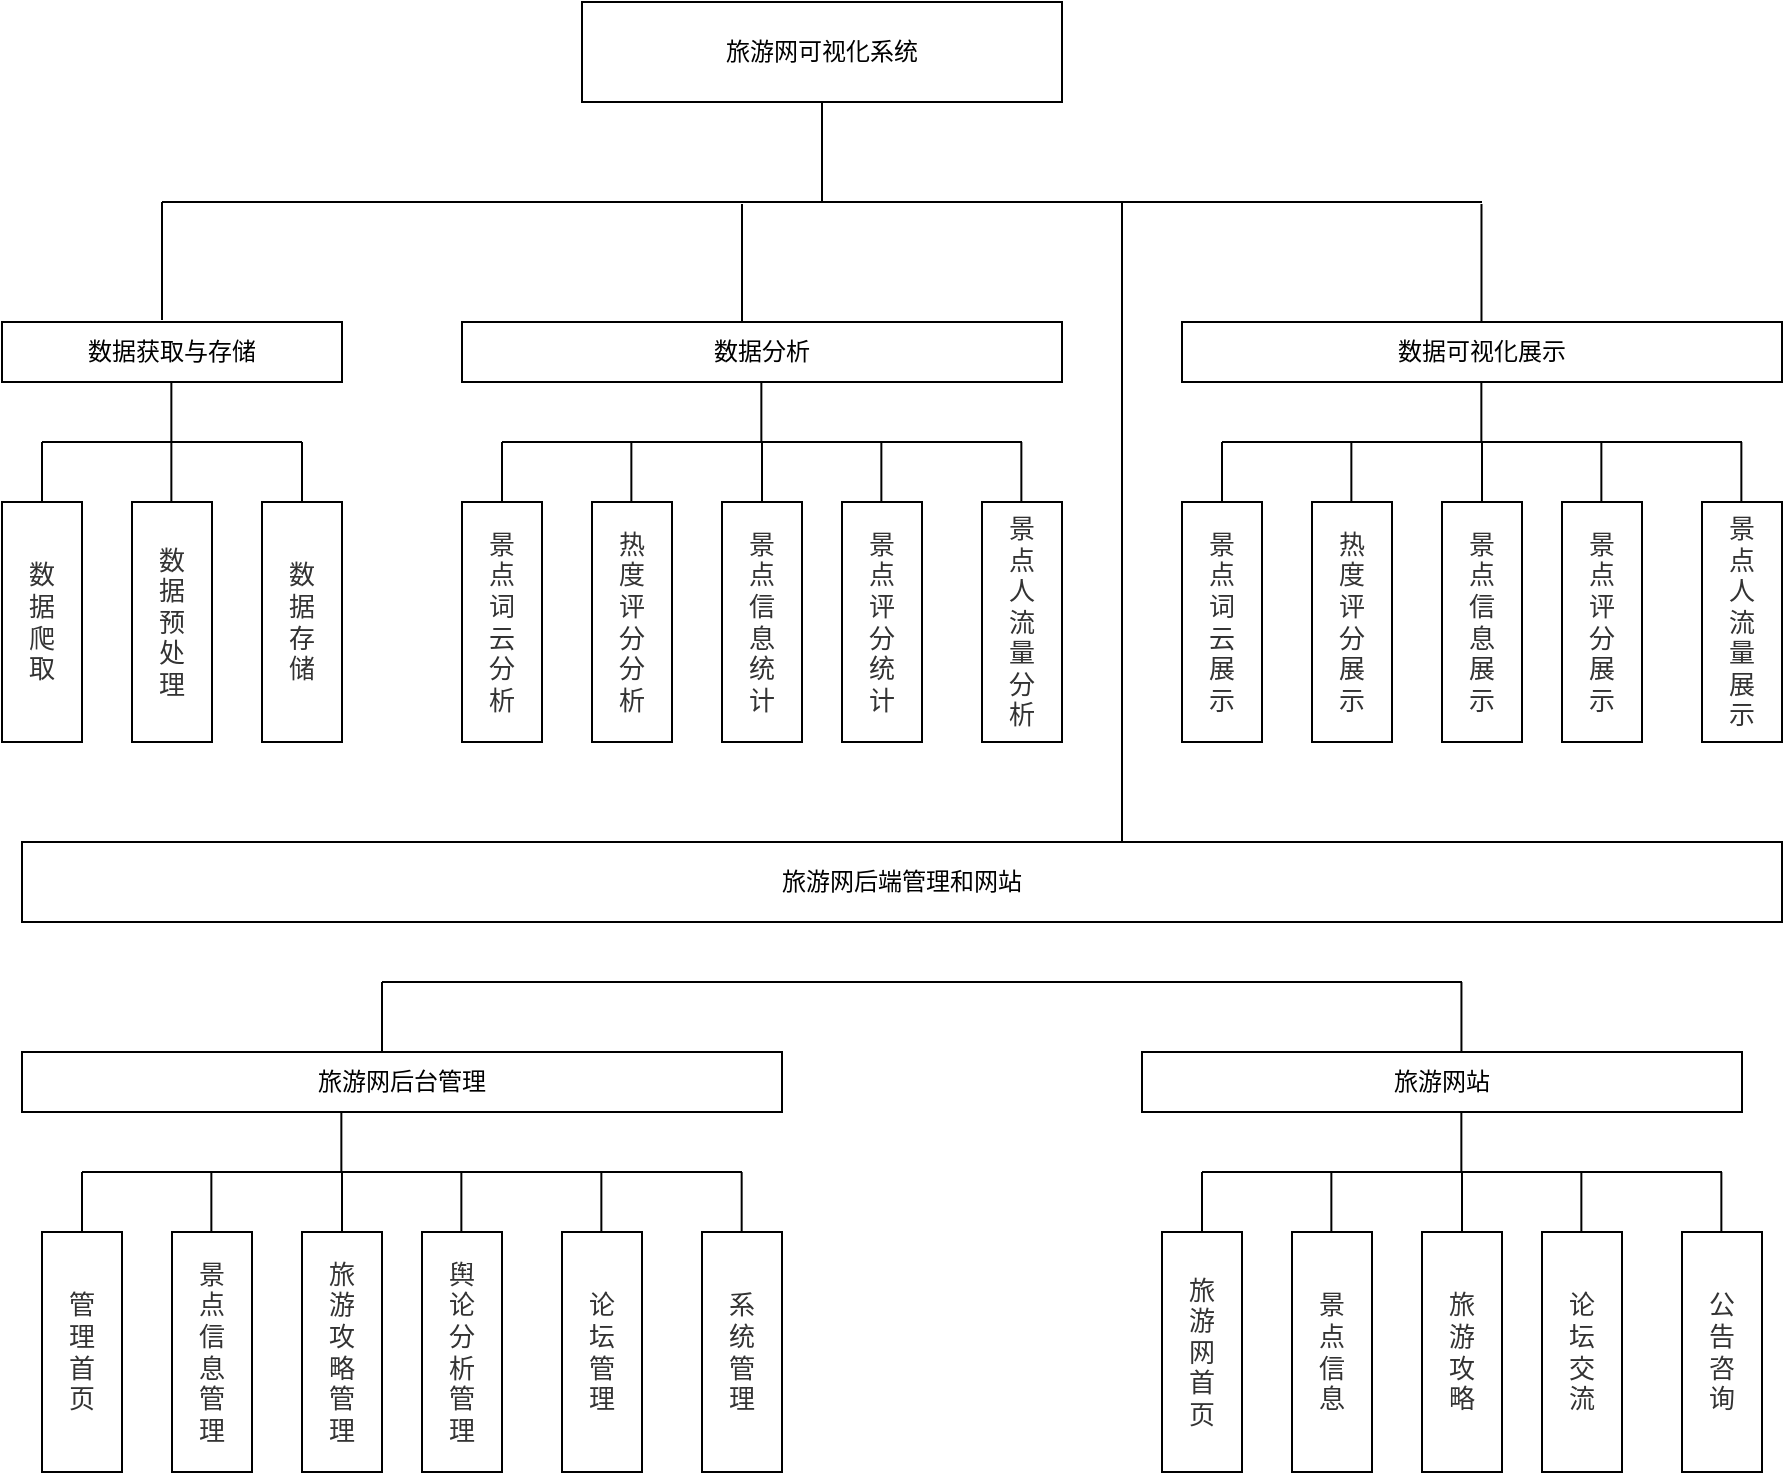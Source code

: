 <mxfile version="24.8.8">
  <diagram name="第 1 页" id="kGdFoOqjAgr1KZH3qnpg">
    <mxGraphModel dx="1383" dy="911" grid="1" gridSize="10" guides="1" tooltips="1" connect="1" arrows="1" fold="1" page="1" pageScale="1" pageWidth="827" pageHeight="1169" math="0" shadow="0">
      <root>
        <mxCell id="0" />
        <mxCell id="1" parent="0" />
        <mxCell id="sTMlbBnESELgm27xDzZq-1" value="旅游网可视化系统" style="rounded=0;whiteSpace=wrap;html=1;" vertex="1" parent="1">
          <mxGeometry x="440" y="60" width="240" height="50" as="geometry" />
        </mxCell>
        <mxCell id="sTMlbBnESELgm27xDzZq-2" value="数据获取与存储" style="rounded=0;whiteSpace=wrap;html=1;" vertex="1" parent="1">
          <mxGeometry x="150" y="220" width="170" height="30" as="geometry" />
        </mxCell>
        <mxCell id="sTMlbBnESELgm27xDzZq-3" value="&lt;div&gt;&lt;span style=&quot;color: rgb(51, 51, 51); font-family: Arial, sans-serif; font-size: 13px; text-align: start; background-color: rgb(255, 255, 255);&quot;&gt;数&lt;/span&gt;&lt;/div&gt;&lt;div&gt;&lt;span style=&quot;color: rgb(51, 51, 51); font-family: Arial, sans-serif; font-size: 13px; text-align: start; background-color: rgb(255, 255, 255);&quot;&gt;据&lt;/span&gt;&lt;/div&gt;&lt;div&gt;&lt;span style=&quot;color: rgb(51, 51, 51); font-family: Arial, sans-serif; font-size: 13px; text-align: start; background-color: rgb(255, 255, 255);&quot;&gt;爬&lt;/span&gt;&lt;/div&gt;&lt;div&gt;&lt;span style=&quot;color: rgb(51, 51, 51); font-family: Arial, sans-serif; font-size: 13px; text-align: start; background-color: rgb(255, 255, 255);&quot;&gt;取&lt;/span&gt;&lt;/div&gt;" style="rounded=0;whiteSpace=wrap;html=1;" vertex="1" parent="1">
          <mxGeometry x="150" y="310" width="40" height="120" as="geometry" />
        </mxCell>
        <mxCell id="sTMlbBnESELgm27xDzZq-4" value="&lt;div&gt;&lt;span style=&quot;color: rgb(51, 51, 51); font-family: Arial, sans-serif; font-size: 13px; text-align: start; background-color: rgb(255, 255, 255);&quot;&gt;数&lt;/span&gt;&lt;/div&gt;&lt;div&gt;&lt;span style=&quot;color: rgb(51, 51, 51); font-family: Arial, sans-serif; font-size: 13px; text-align: start; background-color: rgb(255, 255, 255);&quot;&gt;据&lt;/span&gt;&lt;/div&gt;&lt;div style=&quot;text-align: start;&quot;&gt;&lt;font face=&quot;Arial, sans-serif&quot; color=&quot;#333333&quot;&gt;&lt;span style=&quot;font-size: 13px; background-color: rgb(255, 255, 255);&quot;&gt;预&lt;/span&gt;&lt;/font&gt;&lt;/div&gt;&lt;div style=&quot;text-align: start;&quot;&gt;&lt;font face=&quot;Arial, sans-serif&quot; color=&quot;#333333&quot;&gt;&lt;span style=&quot;font-size: 13px; background-color: rgb(255, 255, 255);&quot;&gt;处&lt;/span&gt;&lt;/font&gt;&lt;/div&gt;&lt;div style=&quot;text-align: start;&quot;&gt;&lt;font face=&quot;Arial, sans-serif&quot; color=&quot;#333333&quot;&gt;&lt;span style=&quot;font-size: 13px; background-color: rgb(255, 255, 255);&quot;&gt;理&lt;/span&gt;&lt;/font&gt;&lt;/div&gt;" style="rounded=0;whiteSpace=wrap;html=1;" vertex="1" parent="1">
          <mxGeometry x="215" y="310" width="40" height="120" as="geometry" />
        </mxCell>
        <mxCell id="sTMlbBnESELgm27xDzZq-5" value="&lt;div&gt;&lt;span style=&quot;color: rgb(51, 51, 51); font-family: Arial, sans-serif; font-size: 13px; text-align: start; background-color: rgb(255, 255, 255);&quot;&gt;数&lt;/span&gt;&lt;/div&gt;&lt;div&gt;&lt;span style=&quot;color: rgb(51, 51, 51); font-family: Arial, sans-serif; font-size: 13px; text-align: start; background-color: rgb(255, 255, 255);&quot;&gt;据&lt;/span&gt;&lt;/div&gt;&lt;div style=&quot;text-align: start;&quot;&gt;&lt;font face=&quot;Arial, sans-serif&quot; color=&quot;#333333&quot;&gt;&lt;span style=&quot;font-size: 13px; background-color: rgb(255, 255, 255);&quot;&gt;存&lt;/span&gt;&lt;/font&gt;&lt;/div&gt;&lt;div style=&quot;text-align: start;&quot;&gt;&lt;font face=&quot;Arial, sans-serif&quot; color=&quot;#333333&quot;&gt;&lt;span style=&quot;font-size: 13px; background-color: rgb(255, 255, 255);&quot;&gt;储&lt;/span&gt;&lt;/font&gt;&lt;/div&gt;" style="rounded=0;whiteSpace=wrap;html=1;" vertex="1" parent="1">
          <mxGeometry x="280" y="310" width="40" height="120" as="geometry" />
        </mxCell>
        <mxCell id="sTMlbBnESELgm27xDzZq-6" value="" style="endArrow=none;html=1;rounded=0;" edge="1" parent="1">
          <mxGeometry width="50" height="50" relative="1" as="geometry">
            <mxPoint x="170" y="280" as="sourcePoint" />
            <mxPoint x="300" y="280" as="targetPoint" />
          </mxGeometry>
        </mxCell>
        <mxCell id="sTMlbBnESELgm27xDzZq-8" value="" style="endArrow=none;html=1;rounded=0;" edge="1" parent="1">
          <mxGeometry width="50" height="50" relative="1" as="geometry">
            <mxPoint x="234.68" y="280" as="sourcePoint" />
            <mxPoint x="234.68" y="250" as="targetPoint" />
          </mxGeometry>
        </mxCell>
        <mxCell id="sTMlbBnESELgm27xDzZq-9" value="" style="endArrow=none;html=1;rounded=0;exitX=0.5;exitY=0;exitDx=0;exitDy=0;" edge="1" parent="1" source="sTMlbBnESELgm27xDzZq-3">
          <mxGeometry width="50" height="50" relative="1" as="geometry">
            <mxPoint x="120" y="330" as="sourcePoint" />
            <mxPoint x="170" y="280" as="targetPoint" />
          </mxGeometry>
        </mxCell>
        <mxCell id="sTMlbBnESELgm27xDzZq-10" value="" style="endArrow=none;html=1;rounded=0;" edge="1" parent="1" source="sTMlbBnESELgm27xDzZq-5">
          <mxGeometry width="50" height="50" relative="1" as="geometry">
            <mxPoint x="250" y="330" as="sourcePoint" />
            <mxPoint x="300" y="280" as="targetPoint" />
          </mxGeometry>
        </mxCell>
        <mxCell id="sTMlbBnESELgm27xDzZq-11" value="" style="endArrow=none;html=1;rounded=0;" edge="1" parent="1">
          <mxGeometry width="50" height="50" relative="1" as="geometry">
            <mxPoint x="234.68" y="310" as="sourcePoint" />
            <mxPoint x="234.68" y="280" as="targetPoint" />
          </mxGeometry>
        </mxCell>
        <mxCell id="sTMlbBnESELgm27xDzZq-12" value="数据分析" style="rounded=0;whiteSpace=wrap;html=1;" vertex="1" parent="1">
          <mxGeometry x="380" y="220" width="300" height="30" as="geometry" />
        </mxCell>
        <mxCell id="sTMlbBnESELgm27xDzZq-13" value="&lt;div style=&quot;text-align: start;&quot;&gt;&lt;font face=&quot;Arial, sans-serif&quot; color=&quot;#333333&quot;&gt;&lt;span style=&quot;font-size: 13px; background-color: rgb(255, 255, 255);&quot;&gt;景&lt;/span&gt;&lt;/font&gt;&lt;/div&gt;&lt;div style=&quot;text-align: start;&quot;&gt;&lt;font face=&quot;Arial, sans-serif&quot; color=&quot;#333333&quot;&gt;&lt;span style=&quot;font-size: 13px; background-color: rgb(255, 255, 255);&quot;&gt;点&lt;/span&gt;&lt;/font&gt;&lt;/div&gt;&lt;div style=&quot;text-align: start;&quot;&gt;&lt;font face=&quot;Arial, sans-serif&quot; color=&quot;#333333&quot;&gt;&lt;span style=&quot;font-size: 13px; background-color: rgb(255, 255, 255);&quot;&gt;词&lt;/span&gt;&lt;/font&gt;&lt;/div&gt;&lt;div style=&quot;text-align: start;&quot;&gt;&lt;font face=&quot;Arial, sans-serif&quot; color=&quot;#333333&quot;&gt;&lt;span style=&quot;font-size: 13px; background-color: rgb(255, 255, 255);&quot;&gt;云&lt;/span&gt;&lt;/font&gt;&lt;/div&gt;&lt;div style=&quot;text-align: start;&quot;&gt;&lt;font face=&quot;Arial, sans-serif&quot; color=&quot;#333333&quot;&gt;&lt;span style=&quot;font-size: 13px; background-color: rgb(255, 255, 255);&quot;&gt;分&lt;/span&gt;&lt;/font&gt;&lt;/div&gt;&lt;div style=&quot;text-align: start;&quot;&gt;&lt;font face=&quot;Arial, sans-serif&quot; color=&quot;#333333&quot;&gt;&lt;span style=&quot;font-size: 13px; background-color: rgb(255, 255, 255);&quot;&gt;析&lt;/span&gt;&lt;/font&gt;&lt;/div&gt;" style="rounded=0;whiteSpace=wrap;html=1;" vertex="1" parent="1">
          <mxGeometry x="380" y="310" width="40" height="120" as="geometry" />
        </mxCell>
        <mxCell id="sTMlbBnESELgm27xDzZq-14" value="&lt;div style=&quot;text-align: start;&quot;&gt;&lt;font face=&quot;Arial, sans-serif&quot; color=&quot;#333333&quot;&gt;&lt;span style=&quot;font-size: 13px; background-color: rgb(255, 255, 255);&quot;&gt;热&lt;/span&gt;&lt;/font&gt;&lt;/div&gt;&lt;div style=&quot;text-align: start;&quot;&gt;&lt;font face=&quot;Arial, sans-serif&quot; color=&quot;#333333&quot;&gt;&lt;span style=&quot;font-size: 13px; background-color: rgb(255, 255, 255);&quot;&gt;度&lt;/span&gt;&lt;/font&gt;&lt;/div&gt;&lt;div style=&quot;text-align: start;&quot;&gt;&lt;font face=&quot;Arial, sans-serif&quot; color=&quot;#333333&quot;&gt;&lt;span style=&quot;font-size: 13px; background-color: rgb(255, 255, 255);&quot;&gt;评&lt;/span&gt;&lt;/font&gt;&lt;/div&gt;&lt;div style=&quot;text-align: start;&quot;&gt;&lt;font face=&quot;Arial, sans-serif&quot; color=&quot;#333333&quot;&gt;&lt;span style=&quot;font-size: 13px; background-color: rgb(255, 255, 255);&quot;&gt;分&lt;/span&gt;&lt;/font&gt;&lt;/div&gt;&lt;div style=&quot;text-align: start;&quot;&gt;&lt;font face=&quot;Arial, sans-serif&quot; color=&quot;#333333&quot;&gt;&lt;span style=&quot;font-size: 13px; background-color: rgb(255, 255, 255);&quot;&gt;分&lt;/span&gt;&lt;/font&gt;&lt;/div&gt;&lt;div style=&quot;text-align: start;&quot;&gt;&lt;font face=&quot;Arial, sans-serif&quot; color=&quot;#333333&quot;&gt;&lt;span style=&quot;font-size: 13px; background-color: rgb(255, 255, 255);&quot;&gt;析&lt;/span&gt;&lt;/font&gt;&lt;/div&gt;" style="rounded=0;whiteSpace=wrap;html=1;" vertex="1" parent="1">
          <mxGeometry x="445" y="310" width="40" height="120" as="geometry" />
        </mxCell>
        <mxCell id="sTMlbBnESELgm27xDzZq-15" value="&lt;div style=&quot;text-align: start;&quot;&gt;&lt;font face=&quot;Arial, sans-serif&quot; color=&quot;#333333&quot;&gt;&lt;span style=&quot;font-size: 13px; background-color: rgb(255, 255, 255);&quot;&gt;景&lt;/span&gt;&lt;/font&gt;&lt;/div&gt;&lt;div style=&quot;text-align: start;&quot;&gt;&lt;font face=&quot;Arial, sans-serif&quot; color=&quot;#333333&quot;&gt;&lt;span style=&quot;font-size: 13px; background-color: rgb(255, 255, 255);&quot;&gt;点&lt;/span&gt;&lt;/font&gt;&lt;/div&gt;&lt;div style=&quot;text-align: start;&quot;&gt;&lt;font face=&quot;Arial, sans-serif&quot; color=&quot;#333333&quot;&gt;&lt;span style=&quot;font-size: 13px; background-color: rgb(255, 255, 255);&quot;&gt;信&lt;/span&gt;&lt;/font&gt;&lt;/div&gt;&lt;div style=&quot;text-align: start;&quot;&gt;&lt;font face=&quot;Arial, sans-serif&quot; color=&quot;#333333&quot;&gt;&lt;span style=&quot;font-size: 13px; background-color: rgb(255, 255, 255);&quot;&gt;息&lt;/span&gt;&lt;/font&gt;&lt;/div&gt;&lt;div style=&quot;text-align: start;&quot;&gt;&lt;font face=&quot;Arial, sans-serif&quot; color=&quot;#333333&quot;&gt;&lt;span style=&quot;font-size: 13px; background-color: rgb(255, 255, 255);&quot;&gt;统&lt;/span&gt;&lt;/font&gt;&lt;/div&gt;&lt;div style=&quot;text-align: start;&quot;&gt;&lt;font face=&quot;Arial, sans-serif&quot; color=&quot;#333333&quot;&gt;&lt;span style=&quot;font-size: 13px; background-color: rgb(255, 255, 255);&quot;&gt;计&lt;/span&gt;&lt;/font&gt;&lt;/div&gt;" style="rounded=0;whiteSpace=wrap;html=1;" vertex="1" parent="1">
          <mxGeometry x="510" y="310" width="40" height="120" as="geometry" />
        </mxCell>
        <mxCell id="sTMlbBnESELgm27xDzZq-16" value="" style="endArrow=none;html=1;rounded=0;" edge="1" parent="1">
          <mxGeometry width="50" height="50" relative="1" as="geometry">
            <mxPoint x="400" y="280" as="sourcePoint" />
            <mxPoint x="660" y="280" as="targetPoint" />
          </mxGeometry>
        </mxCell>
        <mxCell id="sTMlbBnESELgm27xDzZq-17" value="" style="endArrow=none;html=1;rounded=0;" edge="1" parent="1">
          <mxGeometry width="50" height="50" relative="1" as="geometry">
            <mxPoint x="529.68" y="280" as="sourcePoint" />
            <mxPoint x="529.68" y="250" as="targetPoint" />
          </mxGeometry>
        </mxCell>
        <mxCell id="sTMlbBnESELgm27xDzZq-18" value="" style="endArrow=none;html=1;rounded=0;exitX=0.5;exitY=0;exitDx=0;exitDy=0;" edge="1" parent="1" source="sTMlbBnESELgm27xDzZq-13">
          <mxGeometry width="50" height="50" relative="1" as="geometry">
            <mxPoint x="350" y="330" as="sourcePoint" />
            <mxPoint x="400" y="280" as="targetPoint" />
          </mxGeometry>
        </mxCell>
        <mxCell id="sTMlbBnESELgm27xDzZq-19" value="" style="endArrow=none;html=1;rounded=0;" edge="1" parent="1" source="sTMlbBnESELgm27xDzZq-15">
          <mxGeometry width="50" height="50" relative="1" as="geometry">
            <mxPoint x="480" y="330" as="sourcePoint" />
            <mxPoint x="530" y="280" as="targetPoint" />
          </mxGeometry>
        </mxCell>
        <mxCell id="sTMlbBnESELgm27xDzZq-20" value="" style="endArrow=none;html=1;rounded=0;" edge="1" parent="1">
          <mxGeometry width="50" height="50" relative="1" as="geometry">
            <mxPoint x="464.68" y="310" as="sourcePoint" />
            <mxPoint x="464.68" y="280" as="targetPoint" />
          </mxGeometry>
        </mxCell>
        <mxCell id="sTMlbBnESELgm27xDzZq-21" value="&lt;div style=&quot;text-align: start;&quot;&gt;&lt;font face=&quot;Arial, sans-serif&quot; color=&quot;#333333&quot;&gt;&lt;span style=&quot;font-size: 13px; background-color: rgb(255, 255, 255);&quot;&gt;景&lt;/span&gt;&lt;/font&gt;&lt;/div&gt;&lt;div style=&quot;text-align: start;&quot;&gt;&lt;font face=&quot;Arial, sans-serif&quot; color=&quot;#333333&quot;&gt;&lt;span style=&quot;font-size: 13px; background-color: rgb(255, 255, 255);&quot;&gt;点&lt;/span&gt;&lt;/font&gt;&lt;/div&gt;&lt;div style=&quot;text-align: start;&quot;&gt;&lt;font face=&quot;Arial, sans-serif&quot; color=&quot;#333333&quot;&gt;&lt;span style=&quot;font-size: 13px; background-color: rgb(255, 255, 255);&quot;&gt;评&lt;/span&gt;&lt;/font&gt;&lt;/div&gt;&lt;div style=&quot;text-align: start;&quot;&gt;&lt;font face=&quot;Arial, sans-serif&quot; color=&quot;#333333&quot;&gt;&lt;span style=&quot;font-size: 13px; background-color: rgb(255, 255, 255);&quot;&gt;分&lt;/span&gt;&lt;/font&gt;&lt;/div&gt;&lt;div style=&quot;text-align: start;&quot;&gt;&lt;font face=&quot;Arial, sans-serif&quot; color=&quot;#333333&quot;&gt;&lt;span style=&quot;font-size: 13px; background-color: rgb(255, 255, 255);&quot;&gt;统&lt;/span&gt;&lt;/font&gt;&lt;/div&gt;&lt;div style=&quot;text-align: start;&quot;&gt;&lt;font face=&quot;Arial, sans-serif&quot; color=&quot;#333333&quot;&gt;&lt;span style=&quot;font-size: 13px; background-color: rgb(255, 255, 255);&quot;&gt;计&lt;/span&gt;&lt;/font&gt;&lt;/div&gt;" style="rounded=0;whiteSpace=wrap;html=1;" vertex="1" parent="1">
          <mxGeometry x="570" y="310" width="40" height="120" as="geometry" />
        </mxCell>
        <mxCell id="sTMlbBnESELgm27xDzZq-22" value="&lt;div style=&quot;text-align: start;&quot;&gt;&lt;font face=&quot;Arial, sans-serif&quot; color=&quot;#333333&quot;&gt;&lt;span style=&quot;font-size: 13px; background-color: rgb(255, 255, 255);&quot;&gt;景&lt;/span&gt;&lt;/font&gt;&lt;/div&gt;&lt;div style=&quot;text-align: start;&quot;&gt;&lt;font face=&quot;Arial, sans-serif&quot; color=&quot;#333333&quot;&gt;&lt;span style=&quot;font-size: 13px; background-color: rgb(255, 255, 255);&quot;&gt;点&lt;/span&gt;&lt;/font&gt;&lt;/div&gt;&lt;div style=&quot;text-align: start;&quot;&gt;&lt;font face=&quot;Arial, sans-serif&quot; color=&quot;#333333&quot;&gt;&lt;span style=&quot;font-size: 13px; background-color: rgb(255, 255, 255);&quot;&gt;人&lt;/span&gt;&lt;/font&gt;&lt;/div&gt;&lt;div style=&quot;text-align: start;&quot;&gt;&lt;font face=&quot;Arial, sans-serif&quot; color=&quot;#333333&quot;&gt;&lt;span style=&quot;font-size: 13px; background-color: rgb(255, 255, 255);&quot;&gt;流&lt;/span&gt;&lt;/font&gt;&lt;/div&gt;&lt;div style=&quot;text-align: start;&quot;&gt;&lt;font face=&quot;Arial, sans-serif&quot; color=&quot;#333333&quot;&gt;&lt;span style=&quot;font-size: 13px; background-color: rgb(255, 255, 255);&quot;&gt;量&lt;/span&gt;&lt;/font&gt;&lt;/div&gt;&lt;div style=&quot;text-align: start;&quot;&gt;&lt;font face=&quot;Arial, sans-serif&quot; color=&quot;#333333&quot;&gt;&lt;span style=&quot;font-size: 13px; background-color: rgb(255, 255, 255);&quot;&gt;分&lt;/span&gt;&lt;/font&gt;&lt;/div&gt;&lt;div style=&quot;text-align: start;&quot;&gt;&lt;font face=&quot;Arial, sans-serif&quot; color=&quot;#333333&quot;&gt;&lt;span style=&quot;font-size: 13px; background-color: rgb(255, 255, 255);&quot;&gt;析&lt;/span&gt;&lt;/font&gt;&lt;/div&gt;" style="rounded=0;whiteSpace=wrap;html=1;" vertex="1" parent="1">
          <mxGeometry x="640" y="310" width="40" height="120" as="geometry" />
        </mxCell>
        <mxCell id="sTMlbBnESELgm27xDzZq-24" value="" style="endArrow=none;html=1;rounded=0;" edge="1" parent="1">
          <mxGeometry width="50" height="50" relative="1" as="geometry">
            <mxPoint x="589.68" y="310" as="sourcePoint" />
            <mxPoint x="589.68" y="280" as="targetPoint" />
          </mxGeometry>
        </mxCell>
        <mxCell id="sTMlbBnESELgm27xDzZq-25" value="" style="endArrow=none;html=1;rounded=0;" edge="1" parent="1">
          <mxGeometry width="50" height="50" relative="1" as="geometry">
            <mxPoint x="659.68" y="310" as="sourcePoint" />
            <mxPoint x="659.68" y="280" as="targetPoint" />
          </mxGeometry>
        </mxCell>
        <mxCell id="sTMlbBnESELgm27xDzZq-26" value="数据可视化展示" style="rounded=0;whiteSpace=wrap;html=1;" vertex="1" parent="1">
          <mxGeometry x="740" y="220" width="300" height="30" as="geometry" />
        </mxCell>
        <mxCell id="sTMlbBnESELgm27xDzZq-27" value="&lt;div style=&quot;text-align: start;&quot;&gt;&lt;font face=&quot;Arial, sans-serif&quot; color=&quot;#333333&quot;&gt;&lt;span style=&quot;font-size: 13px; background-color: rgb(255, 255, 255);&quot;&gt;景&lt;/span&gt;&lt;/font&gt;&lt;/div&gt;&lt;div style=&quot;text-align: start;&quot;&gt;&lt;font face=&quot;Arial, sans-serif&quot; color=&quot;#333333&quot;&gt;&lt;span style=&quot;font-size: 13px; background-color: rgb(255, 255, 255);&quot;&gt;点&lt;/span&gt;&lt;/font&gt;&lt;/div&gt;&lt;div style=&quot;text-align: start;&quot;&gt;&lt;font face=&quot;Arial, sans-serif&quot; color=&quot;#333333&quot;&gt;&lt;span style=&quot;font-size: 13px; background-color: rgb(255, 255, 255);&quot;&gt;词&lt;/span&gt;&lt;/font&gt;&lt;/div&gt;&lt;div style=&quot;text-align: start;&quot;&gt;&lt;font face=&quot;Arial, sans-serif&quot; color=&quot;#333333&quot;&gt;&lt;span style=&quot;font-size: 13px; background-color: rgb(255, 255, 255);&quot;&gt;云&lt;/span&gt;&lt;/font&gt;&lt;/div&gt;&lt;div style=&quot;text-align: start;&quot;&gt;&lt;font face=&quot;Arial, sans-serif&quot; color=&quot;#333333&quot;&gt;&lt;span style=&quot;font-size: 13px; background-color: rgb(255, 255, 255);&quot;&gt;展&lt;/span&gt;&lt;/font&gt;&lt;/div&gt;&lt;div style=&quot;text-align: start;&quot;&gt;&lt;font face=&quot;Arial, sans-serif&quot; color=&quot;#333333&quot;&gt;&lt;span style=&quot;font-size: 13px; background-color: rgb(255, 255, 255);&quot;&gt;示&lt;/span&gt;&lt;/font&gt;&lt;/div&gt;" style="rounded=0;whiteSpace=wrap;html=1;" vertex="1" parent="1">
          <mxGeometry x="740" y="310" width="40" height="120" as="geometry" />
        </mxCell>
        <mxCell id="sTMlbBnESELgm27xDzZq-28" value="&lt;div style=&quot;text-align: start;&quot;&gt;&lt;font face=&quot;Arial, sans-serif&quot; color=&quot;#333333&quot;&gt;&lt;span style=&quot;font-size: 13px; background-color: rgb(255, 255, 255);&quot;&gt;热&lt;/span&gt;&lt;/font&gt;&lt;/div&gt;&lt;div style=&quot;text-align: start;&quot;&gt;&lt;font face=&quot;Arial, sans-serif&quot; color=&quot;#333333&quot;&gt;&lt;span style=&quot;font-size: 13px; background-color: rgb(255, 255, 255);&quot;&gt;度&lt;/span&gt;&lt;/font&gt;&lt;/div&gt;&lt;div style=&quot;text-align: start;&quot;&gt;&lt;font face=&quot;Arial, sans-serif&quot; color=&quot;#333333&quot;&gt;&lt;span style=&quot;font-size: 13px; background-color: rgb(255, 255, 255);&quot;&gt;评&lt;/span&gt;&lt;/font&gt;&lt;/div&gt;&lt;div style=&quot;text-align: start;&quot;&gt;&lt;font face=&quot;Arial, sans-serif&quot; color=&quot;#333333&quot;&gt;&lt;span style=&quot;font-size: 13px; background-color: rgb(255, 255, 255);&quot;&gt;分&lt;/span&gt;&lt;/font&gt;&lt;/div&gt;&lt;div style=&quot;text-align: start;&quot;&gt;&lt;font face=&quot;Arial, sans-serif&quot; color=&quot;#333333&quot;&gt;&lt;span style=&quot;font-size: 13px; background-color: rgb(255, 255, 255);&quot;&gt;展&lt;/span&gt;&lt;/font&gt;&lt;/div&gt;&lt;div style=&quot;text-align: start;&quot;&gt;&lt;font face=&quot;Arial, sans-serif&quot; color=&quot;#333333&quot;&gt;&lt;span style=&quot;font-size: 13px; background-color: rgb(255, 255, 255);&quot;&gt;示&lt;/span&gt;&lt;/font&gt;&lt;/div&gt;" style="rounded=0;whiteSpace=wrap;html=1;" vertex="1" parent="1">
          <mxGeometry x="805" y="310" width="40" height="120" as="geometry" />
        </mxCell>
        <mxCell id="sTMlbBnESELgm27xDzZq-29" value="&lt;div style=&quot;text-align: start;&quot;&gt;&lt;font face=&quot;Arial, sans-serif&quot; color=&quot;#333333&quot;&gt;&lt;span style=&quot;font-size: 13px; background-color: rgb(255, 255, 255);&quot;&gt;景&lt;/span&gt;&lt;/font&gt;&lt;/div&gt;&lt;div style=&quot;text-align: start;&quot;&gt;&lt;font face=&quot;Arial, sans-serif&quot; color=&quot;#333333&quot;&gt;&lt;span style=&quot;font-size: 13px; background-color: rgb(255, 255, 255);&quot;&gt;点&lt;/span&gt;&lt;/font&gt;&lt;/div&gt;&lt;div style=&quot;text-align: start;&quot;&gt;&lt;font face=&quot;Arial, sans-serif&quot; color=&quot;#333333&quot;&gt;&lt;span style=&quot;font-size: 13px; background-color: rgb(255, 255, 255);&quot;&gt;信&lt;/span&gt;&lt;/font&gt;&lt;/div&gt;&lt;div style=&quot;text-align: start;&quot;&gt;&lt;font face=&quot;Arial, sans-serif&quot; color=&quot;#333333&quot;&gt;&lt;span style=&quot;font-size: 13px; background-color: rgb(255, 255, 255);&quot;&gt;息&lt;/span&gt;&lt;/font&gt;&lt;/div&gt;&lt;div style=&quot;text-align: start;&quot;&gt;&lt;font face=&quot;Arial, sans-serif&quot; color=&quot;#333333&quot;&gt;&lt;span style=&quot;font-size: 13px; background-color: rgb(255, 255, 255);&quot;&gt;展&lt;/span&gt;&lt;/font&gt;&lt;/div&gt;&lt;div style=&quot;text-align: start;&quot;&gt;&lt;font face=&quot;Arial, sans-serif&quot; color=&quot;#333333&quot;&gt;&lt;span style=&quot;font-size: 13px; background-color: rgb(255, 255, 255);&quot;&gt;示&lt;/span&gt;&lt;/font&gt;&lt;/div&gt;" style="rounded=0;whiteSpace=wrap;html=1;" vertex="1" parent="1">
          <mxGeometry x="870" y="310" width="40" height="120" as="geometry" />
        </mxCell>
        <mxCell id="sTMlbBnESELgm27xDzZq-30" value="" style="endArrow=none;html=1;rounded=0;" edge="1" parent="1">
          <mxGeometry width="50" height="50" relative="1" as="geometry">
            <mxPoint x="760" y="280" as="sourcePoint" />
            <mxPoint x="1020" y="280" as="targetPoint" />
          </mxGeometry>
        </mxCell>
        <mxCell id="sTMlbBnESELgm27xDzZq-31" value="" style="endArrow=none;html=1;rounded=0;" edge="1" parent="1">
          <mxGeometry width="50" height="50" relative="1" as="geometry">
            <mxPoint x="889.68" y="280" as="sourcePoint" />
            <mxPoint x="889.68" y="250" as="targetPoint" />
          </mxGeometry>
        </mxCell>
        <mxCell id="sTMlbBnESELgm27xDzZq-32" value="" style="endArrow=none;html=1;rounded=0;exitX=0.5;exitY=0;exitDx=0;exitDy=0;" edge="1" parent="1" source="sTMlbBnESELgm27xDzZq-27">
          <mxGeometry width="50" height="50" relative="1" as="geometry">
            <mxPoint x="710" y="330" as="sourcePoint" />
            <mxPoint x="760" y="280" as="targetPoint" />
          </mxGeometry>
        </mxCell>
        <mxCell id="sTMlbBnESELgm27xDzZq-33" value="" style="endArrow=none;html=1;rounded=0;" edge="1" parent="1" source="sTMlbBnESELgm27xDzZq-29">
          <mxGeometry width="50" height="50" relative="1" as="geometry">
            <mxPoint x="840" y="330" as="sourcePoint" />
            <mxPoint x="890" y="280" as="targetPoint" />
          </mxGeometry>
        </mxCell>
        <mxCell id="sTMlbBnESELgm27xDzZq-34" value="" style="endArrow=none;html=1;rounded=0;" edge="1" parent="1">
          <mxGeometry width="50" height="50" relative="1" as="geometry">
            <mxPoint x="824.68" y="310" as="sourcePoint" />
            <mxPoint x="824.68" y="280" as="targetPoint" />
          </mxGeometry>
        </mxCell>
        <mxCell id="sTMlbBnESELgm27xDzZq-35" value="&lt;div style=&quot;text-align: start;&quot;&gt;&lt;font face=&quot;Arial, sans-serif&quot; color=&quot;#333333&quot;&gt;&lt;span style=&quot;font-size: 13px; background-color: rgb(255, 255, 255);&quot;&gt;景&lt;/span&gt;&lt;/font&gt;&lt;/div&gt;&lt;div style=&quot;text-align: start;&quot;&gt;&lt;font face=&quot;Arial, sans-serif&quot; color=&quot;#333333&quot;&gt;&lt;span style=&quot;font-size: 13px; background-color: rgb(255, 255, 255);&quot;&gt;点&lt;/span&gt;&lt;/font&gt;&lt;/div&gt;&lt;div style=&quot;text-align: start;&quot;&gt;&lt;font face=&quot;Arial, sans-serif&quot; color=&quot;#333333&quot;&gt;&lt;span style=&quot;font-size: 13px; background-color: rgb(255, 255, 255);&quot;&gt;评&lt;/span&gt;&lt;/font&gt;&lt;/div&gt;&lt;div style=&quot;text-align: start;&quot;&gt;&lt;font face=&quot;Arial, sans-serif&quot; color=&quot;#333333&quot;&gt;&lt;span style=&quot;font-size: 13px; background-color: rgb(255, 255, 255);&quot;&gt;分&lt;/span&gt;&lt;/font&gt;&lt;/div&gt;&lt;div style=&quot;text-align: start;&quot;&gt;&lt;font face=&quot;Arial, sans-serif&quot; color=&quot;#333333&quot;&gt;&lt;span style=&quot;font-size: 13px; background-color: rgb(255, 255, 255);&quot;&gt;展&lt;/span&gt;&lt;/font&gt;&lt;/div&gt;&lt;div style=&quot;text-align: start;&quot;&gt;&lt;font face=&quot;Arial, sans-serif&quot; color=&quot;#333333&quot;&gt;&lt;span style=&quot;font-size: 13px; background-color: rgb(255, 255, 255);&quot;&gt;示&lt;/span&gt;&lt;/font&gt;&lt;/div&gt;" style="rounded=0;whiteSpace=wrap;html=1;" vertex="1" parent="1">
          <mxGeometry x="930" y="310" width="40" height="120" as="geometry" />
        </mxCell>
        <mxCell id="sTMlbBnESELgm27xDzZq-36" value="&lt;div style=&quot;text-align: start;&quot;&gt;&lt;font face=&quot;Arial, sans-serif&quot; color=&quot;#333333&quot;&gt;&lt;span style=&quot;font-size: 13px; background-color: rgb(255, 255, 255);&quot;&gt;景&lt;/span&gt;&lt;/font&gt;&lt;/div&gt;&lt;div style=&quot;text-align: start;&quot;&gt;&lt;font face=&quot;Arial, sans-serif&quot; color=&quot;#333333&quot;&gt;&lt;span style=&quot;font-size: 13px; background-color: rgb(255, 255, 255);&quot;&gt;点&lt;/span&gt;&lt;/font&gt;&lt;/div&gt;&lt;div style=&quot;text-align: start;&quot;&gt;&lt;font face=&quot;Arial, sans-serif&quot; color=&quot;#333333&quot;&gt;&lt;span style=&quot;font-size: 13px; background-color: rgb(255, 255, 255);&quot;&gt;人&lt;/span&gt;&lt;/font&gt;&lt;/div&gt;&lt;div style=&quot;text-align: start;&quot;&gt;&lt;font face=&quot;Arial, sans-serif&quot; color=&quot;#333333&quot;&gt;&lt;span style=&quot;font-size: 13px; background-color: rgb(255, 255, 255);&quot;&gt;流&lt;/span&gt;&lt;/font&gt;&lt;/div&gt;&lt;div style=&quot;text-align: start;&quot;&gt;&lt;font face=&quot;Arial, sans-serif&quot; color=&quot;#333333&quot;&gt;&lt;span style=&quot;font-size: 13px; background-color: rgb(255, 255, 255);&quot;&gt;量&lt;/span&gt;&lt;/font&gt;&lt;/div&gt;&lt;div style=&quot;text-align: start;&quot;&gt;&lt;font face=&quot;Arial, sans-serif&quot; color=&quot;#333333&quot;&gt;&lt;span style=&quot;font-size: 13px; background-color: rgb(255, 255, 255);&quot;&gt;展&lt;/span&gt;&lt;/font&gt;&lt;/div&gt;&lt;div style=&quot;text-align: start;&quot;&gt;&lt;font face=&quot;Arial, sans-serif&quot; color=&quot;#333333&quot;&gt;&lt;span style=&quot;font-size: 13px; background-color: rgb(255, 255, 255);&quot;&gt;示&lt;/span&gt;&lt;/font&gt;&lt;/div&gt;" style="rounded=0;whiteSpace=wrap;html=1;" vertex="1" parent="1">
          <mxGeometry x="1000" y="310" width="40" height="120" as="geometry" />
        </mxCell>
        <mxCell id="sTMlbBnESELgm27xDzZq-37" value="" style="endArrow=none;html=1;rounded=0;" edge="1" parent="1">
          <mxGeometry width="50" height="50" relative="1" as="geometry">
            <mxPoint x="949.68" y="310" as="sourcePoint" />
            <mxPoint x="949.68" y="280" as="targetPoint" />
          </mxGeometry>
        </mxCell>
        <mxCell id="sTMlbBnESELgm27xDzZq-38" value="" style="endArrow=none;html=1;rounded=0;" edge="1" parent="1">
          <mxGeometry width="50" height="50" relative="1" as="geometry">
            <mxPoint x="1019.68" y="310" as="sourcePoint" />
            <mxPoint x="1019.68" y="280" as="targetPoint" />
          </mxGeometry>
        </mxCell>
        <mxCell id="sTMlbBnESELgm27xDzZq-39" value="" style="endArrow=none;html=1;rounded=0;" edge="1" parent="1">
          <mxGeometry width="50" height="50" relative="1" as="geometry">
            <mxPoint x="230" y="160" as="sourcePoint" />
            <mxPoint x="890" y="160" as="targetPoint" />
          </mxGeometry>
        </mxCell>
        <mxCell id="sTMlbBnESELgm27xDzZq-40" value="" style="endArrow=none;html=1;rounded=0;" edge="1" parent="1">
          <mxGeometry width="50" height="50" relative="1" as="geometry">
            <mxPoint x="560" y="160" as="sourcePoint" />
            <mxPoint x="560" y="110" as="targetPoint" />
          </mxGeometry>
        </mxCell>
        <mxCell id="sTMlbBnESELgm27xDzZq-41" value="" style="endArrow=none;html=1;rounded=0;" edge="1" parent="1">
          <mxGeometry width="50" height="50" relative="1" as="geometry">
            <mxPoint x="230" y="219" as="sourcePoint" />
            <mxPoint x="230" y="160" as="targetPoint" />
          </mxGeometry>
        </mxCell>
        <mxCell id="sTMlbBnESELgm27xDzZq-42" value="" style="endArrow=none;html=1;rounded=0;" edge="1" parent="1">
          <mxGeometry width="50" height="50" relative="1" as="geometry">
            <mxPoint x="520" y="220" as="sourcePoint" />
            <mxPoint x="520" y="161" as="targetPoint" />
          </mxGeometry>
        </mxCell>
        <mxCell id="sTMlbBnESELgm27xDzZq-43" value="" style="endArrow=none;html=1;rounded=0;" edge="1" parent="1">
          <mxGeometry width="50" height="50" relative="1" as="geometry">
            <mxPoint x="889.74" y="220" as="sourcePoint" />
            <mxPoint x="889.74" y="161" as="targetPoint" />
          </mxGeometry>
        </mxCell>
        <mxCell id="sTMlbBnESELgm27xDzZq-44" value="" style="endArrow=none;html=1;rounded=0;" edge="1" parent="1">
          <mxGeometry width="50" height="50" relative="1" as="geometry">
            <mxPoint x="710" y="480" as="sourcePoint" />
            <mxPoint x="710" y="160" as="targetPoint" />
          </mxGeometry>
        </mxCell>
        <mxCell id="sTMlbBnESELgm27xDzZq-46" value="旅游网后端管理和网站" style="rounded=0;whiteSpace=wrap;html=1;" vertex="1" parent="1">
          <mxGeometry x="160" y="480" width="880" height="40" as="geometry" />
        </mxCell>
        <mxCell id="sTMlbBnESELgm27xDzZq-47" value="旅游网站" style="rounded=0;whiteSpace=wrap;html=1;" vertex="1" parent="1">
          <mxGeometry x="720" y="585" width="300" height="30" as="geometry" />
        </mxCell>
        <mxCell id="sTMlbBnESELgm27xDzZq-48" value="&lt;div style=&quot;text-align: start;&quot;&gt;&lt;font face=&quot;Arial, sans-serif&quot; color=&quot;#333333&quot;&gt;&lt;span style=&quot;font-size: 13px; background-color: rgb(255, 255, 255);&quot;&gt;旅&lt;/span&gt;&lt;/font&gt;&lt;/div&gt;&lt;div style=&quot;text-align: start;&quot;&gt;&lt;font face=&quot;Arial, sans-serif&quot; color=&quot;#333333&quot;&gt;&lt;span style=&quot;font-size: 13px; background-color: rgb(255, 255, 255);&quot;&gt;游&lt;/span&gt;&lt;/font&gt;&lt;/div&gt;&lt;div style=&quot;text-align: start;&quot;&gt;&lt;font face=&quot;Arial, sans-serif&quot; color=&quot;#333333&quot;&gt;&lt;span style=&quot;font-size: 13px; background-color: rgb(255, 255, 255);&quot;&gt;网&lt;/span&gt;&lt;/font&gt;&lt;/div&gt;&lt;div style=&quot;text-align: start;&quot;&gt;&lt;font face=&quot;Arial, sans-serif&quot; color=&quot;#333333&quot;&gt;&lt;span style=&quot;font-size: 13px; background-color: rgb(255, 255, 255);&quot;&gt;首&lt;/span&gt;&lt;/font&gt;&lt;/div&gt;&lt;div style=&quot;text-align: start;&quot;&gt;&lt;font face=&quot;Arial, sans-serif&quot; color=&quot;#333333&quot;&gt;&lt;span style=&quot;font-size: 13px; background-color: rgb(255, 255, 255);&quot;&gt;页&lt;/span&gt;&lt;/font&gt;&lt;/div&gt;" style="rounded=0;whiteSpace=wrap;html=1;" vertex="1" parent="1">
          <mxGeometry x="730" y="675" width="40" height="120" as="geometry" />
        </mxCell>
        <mxCell id="sTMlbBnESELgm27xDzZq-49" value="&lt;div style=&quot;text-align: start;&quot;&gt;&lt;font face=&quot;Arial, sans-serif&quot; color=&quot;#333333&quot;&gt;&lt;span style=&quot;font-size: 13px; background-color: rgb(255, 255, 255);&quot;&gt;景&lt;/span&gt;&lt;/font&gt;&lt;/div&gt;&lt;div style=&quot;text-align: start;&quot;&gt;&lt;font face=&quot;Arial, sans-serif&quot; color=&quot;#333333&quot;&gt;&lt;span style=&quot;font-size: 13px; background-color: rgb(255, 255, 255);&quot;&gt;点&lt;/span&gt;&lt;/font&gt;&lt;/div&gt;&lt;div style=&quot;text-align: start;&quot;&gt;&lt;font face=&quot;Arial, sans-serif&quot; color=&quot;#333333&quot;&gt;&lt;span style=&quot;font-size: 13px; background-color: rgb(255, 255, 255);&quot;&gt;信&lt;/span&gt;&lt;/font&gt;&lt;/div&gt;&lt;div style=&quot;text-align: start;&quot;&gt;&lt;font face=&quot;Arial, sans-serif&quot; color=&quot;#333333&quot;&gt;&lt;span style=&quot;font-size: 13px; background-color: rgb(255, 255, 255);&quot;&gt;息&lt;/span&gt;&lt;/font&gt;&lt;/div&gt;" style="rounded=0;whiteSpace=wrap;html=1;" vertex="1" parent="1">
          <mxGeometry x="795" y="675" width="40" height="120" as="geometry" />
        </mxCell>
        <mxCell id="sTMlbBnESELgm27xDzZq-50" value="&lt;div style=&quot;text-align: start;&quot;&gt;&lt;font face=&quot;Arial, sans-serif&quot; color=&quot;#333333&quot;&gt;&lt;span style=&quot;font-size: 13px; background-color: rgb(255, 255, 255);&quot;&gt;旅&lt;/span&gt;&lt;/font&gt;&lt;/div&gt;&lt;div style=&quot;text-align: start;&quot;&gt;&lt;font face=&quot;Arial, sans-serif&quot; color=&quot;#333333&quot;&gt;&lt;span style=&quot;font-size: 13px; background-color: rgb(255, 255, 255);&quot;&gt;游&lt;/span&gt;&lt;/font&gt;&lt;/div&gt;&lt;div style=&quot;text-align: start;&quot;&gt;&lt;font face=&quot;Arial, sans-serif&quot; color=&quot;#333333&quot;&gt;&lt;span style=&quot;font-size: 13px; background-color: rgb(255, 255, 255);&quot;&gt;攻&lt;/span&gt;&lt;/font&gt;&lt;/div&gt;&lt;div style=&quot;text-align: start;&quot;&gt;&lt;font face=&quot;Arial, sans-serif&quot; color=&quot;#333333&quot;&gt;&lt;span style=&quot;font-size: 13px; background-color: rgb(255, 255, 255);&quot;&gt;略&lt;/span&gt;&lt;/font&gt;&lt;/div&gt;" style="rounded=0;whiteSpace=wrap;html=1;" vertex="1" parent="1">
          <mxGeometry x="860" y="675" width="40" height="120" as="geometry" />
        </mxCell>
        <mxCell id="sTMlbBnESELgm27xDzZq-51" value="" style="endArrow=none;html=1;rounded=0;" edge="1" parent="1">
          <mxGeometry width="50" height="50" relative="1" as="geometry">
            <mxPoint x="750" y="645" as="sourcePoint" />
            <mxPoint x="1010" y="645" as="targetPoint" />
          </mxGeometry>
        </mxCell>
        <mxCell id="sTMlbBnESELgm27xDzZq-52" value="" style="endArrow=none;html=1;rounded=0;" edge="1" parent="1">
          <mxGeometry width="50" height="50" relative="1" as="geometry">
            <mxPoint x="879.68" y="645" as="sourcePoint" />
            <mxPoint x="879.68" y="615" as="targetPoint" />
          </mxGeometry>
        </mxCell>
        <mxCell id="sTMlbBnESELgm27xDzZq-53" value="" style="endArrow=none;html=1;rounded=0;exitX=0.5;exitY=0;exitDx=0;exitDy=0;" edge="1" parent="1" source="sTMlbBnESELgm27xDzZq-48">
          <mxGeometry width="50" height="50" relative="1" as="geometry">
            <mxPoint x="700" y="695" as="sourcePoint" />
            <mxPoint x="750" y="645" as="targetPoint" />
          </mxGeometry>
        </mxCell>
        <mxCell id="sTMlbBnESELgm27xDzZq-54" value="" style="endArrow=none;html=1;rounded=0;" edge="1" parent="1" source="sTMlbBnESELgm27xDzZq-50">
          <mxGeometry width="50" height="50" relative="1" as="geometry">
            <mxPoint x="830" y="695" as="sourcePoint" />
            <mxPoint x="880" y="645" as="targetPoint" />
          </mxGeometry>
        </mxCell>
        <mxCell id="sTMlbBnESELgm27xDzZq-55" value="" style="endArrow=none;html=1;rounded=0;" edge="1" parent="1">
          <mxGeometry width="50" height="50" relative="1" as="geometry">
            <mxPoint x="814.68" y="675" as="sourcePoint" />
            <mxPoint x="814.68" y="645" as="targetPoint" />
          </mxGeometry>
        </mxCell>
        <mxCell id="sTMlbBnESELgm27xDzZq-56" value="&lt;div style=&quot;text-align: start;&quot;&gt;&lt;font face=&quot;Arial, sans-serif&quot; color=&quot;#333333&quot;&gt;&lt;span style=&quot;font-size: 13px; background-color: rgb(255, 255, 255);&quot;&gt;论&lt;/span&gt;&lt;/font&gt;&lt;/div&gt;&lt;div style=&quot;text-align: start;&quot;&gt;&lt;font face=&quot;Arial, sans-serif&quot; color=&quot;#333333&quot;&gt;&lt;span style=&quot;font-size: 13px; background-color: rgb(255, 255, 255);&quot;&gt;坛&lt;/span&gt;&lt;/font&gt;&lt;/div&gt;&lt;div style=&quot;text-align: start;&quot;&gt;&lt;font face=&quot;Arial, sans-serif&quot; color=&quot;#333333&quot;&gt;&lt;span style=&quot;font-size: 13px; background-color: rgb(255, 255, 255);&quot;&gt;交&lt;/span&gt;&lt;/font&gt;&lt;/div&gt;&lt;div style=&quot;text-align: start;&quot;&gt;&lt;font face=&quot;Arial, sans-serif&quot; color=&quot;#333333&quot;&gt;&lt;span style=&quot;font-size: 13px; background-color: rgb(255, 255, 255);&quot;&gt;流&lt;/span&gt;&lt;/font&gt;&lt;/div&gt;" style="rounded=0;whiteSpace=wrap;html=1;" vertex="1" parent="1">
          <mxGeometry x="920" y="675" width="40" height="120" as="geometry" />
        </mxCell>
        <mxCell id="sTMlbBnESELgm27xDzZq-57" value="&lt;div style=&quot;text-align: start;&quot;&gt;&lt;font face=&quot;Arial, sans-serif&quot; color=&quot;#333333&quot;&gt;&lt;span style=&quot;font-size: 13px; background-color: rgb(255, 255, 255);&quot;&gt;公&lt;/span&gt;&lt;/font&gt;&lt;/div&gt;&lt;div style=&quot;text-align: start;&quot;&gt;&lt;font face=&quot;Arial, sans-serif&quot; color=&quot;#333333&quot;&gt;&lt;span style=&quot;font-size: 13px; background-color: rgb(255, 255, 255);&quot;&gt;告&lt;/span&gt;&lt;/font&gt;&lt;/div&gt;&lt;div style=&quot;text-align: start;&quot;&gt;&lt;font face=&quot;Arial, sans-serif&quot; color=&quot;#333333&quot;&gt;&lt;span style=&quot;font-size: 13px; background-color: rgb(255, 255, 255);&quot;&gt;咨&lt;/span&gt;&lt;/font&gt;&lt;/div&gt;&lt;div style=&quot;text-align: start;&quot;&gt;&lt;font face=&quot;Arial, sans-serif&quot; color=&quot;#333333&quot;&gt;&lt;span style=&quot;font-size: 13px; background-color: rgb(255, 255, 255);&quot;&gt;询&lt;/span&gt;&lt;/font&gt;&lt;/div&gt;" style="rounded=0;whiteSpace=wrap;html=1;" vertex="1" parent="1">
          <mxGeometry x="990" y="675" width="40" height="120" as="geometry" />
        </mxCell>
        <mxCell id="sTMlbBnESELgm27xDzZq-58" value="" style="endArrow=none;html=1;rounded=0;" edge="1" parent="1">
          <mxGeometry width="50" height="50" relative="1" as="geometry">
            <mxPoint x="939.68" y="675" as="sourcePoint" />
            <mxPoint x="939.68" y="645" as="targetPoint" />
          </mxGeometry>
        </mxCell>
        <mxCell id="sTMlbBnESELgm27xDzZq-59" value="" style="endArrow=none;html=1;rounded=0;" edge="1" parent="1">
          <mxGeometry width="50" height="50" relative="1" as="geometry">
            <mxPoint x="1009.68" y="675" as="sourcePoint" />
            <mxPoint x="1009.68" y="645" as="targetPoint" />
          </mxGeometry>
        </mxCell>
        <mxCell id="sTMlbBnESELgm27xDzZq-60" value="旅游网后台管理" style="rounded=0;whiteSpace=wrap;html=1;" vertex="1" parent="1">
          <mxGeometry x="160" y="585" width="380" height="30" as="geometry" />
        </mxCell>
        <mxCell id="sTMlbBnESELgm27xDzZq-61" value="&lt;div style=&quot;text-align: start;&quot;&gt;&lt;font face=&quot;Arial, sans-serif&quot; color=&quot;#333333&quot;&gt;&lt;span style=&quot;font-size: 13px; background-color: rgb(255, 255, 255);&quot;&gt;管&lt;/span&gt;&lt;/font&gt;&lt;/div&gt;&lt;div style=&quot;text-align: start;&quot;&gt;&lt;font face=&quot;Arial, sans-serif&quot; color=&quot;#333333&quot;&gt;&lt;span style=&quot;font-size: 13px; background-color: rgb(255, 255, 255);&quot;&gt;理&lt;/span&gt;&lt;/font&gt;&lt;/div&gt;&lt;div style=&quot;text-align: start;&quot;&gt;&lt;font face=&quot;Arial, sans-serif&quot; color=&quot;#333333&quot;&gt;&lt;span style=&quot;font-size: 13px; background-color: rgb(255, 255, 255);&quot;&gt;首&lt;/span&gt;&lt;/font&gt;&lt;/div&gt;&lt;div style=&quot;text-align: start;&quot;&gt;&lt;font face=&quot;Arial, sans-serif&quot; color=&quot;#333333&quot;&gt;&lt;span style=&quot;font-size: 13px; background-color: rgb(255, 255, 255);&quot;&gt;页&lt;/span&gt;&lt;/font&gt;&lt;/div&gt;" style="rounded=0;whiteSpace=wrap;html=1;" vertex="1" parent="1">
          <mxGeometry x="170" y="675" width="40" height="120" as="geometry" />
        </mxCell>
        <mxCell id="sTMlbBnESELgm27xDzZq-62" value="&lt;div style=&quot;text-align: start;&quot;&gt;&lt;span style=&quot;background-color: rgb(255, 255, 255); font-size: 13px; color: rgb(51, 51, 51); font-family: Arial, sans-serif;&quot;&gt;景&lt;/span&gt;&lt;/div&gt;&lt;div style=&quot;text-align: start;&quot;&gt;&lt;span style=&quot;background-color: rgb(255, 255, 255); font-size: 13px; color: rgb(51, 51, 51); font-family: Arial, sans-serif;&quot;&gt;点&lt;/span&gt;&lt;/div&gt;&lt;div style=&quot;text-align: start;&quot;&gt;&lt;span style=&quot;background-color: rgb(255, 255, 255); font-size: 13px; color: rgb(51, 51, 51); font-family: Arial, sans-serif;&quot;&gt;信&lt;/span&gt;&lt;/div&gt;&lt;div style=&quot;text-align: start;&quot;&gt;&lt;span style=&quot;background-color: rgb(255, 255, 255); font-size: 13px; color: rgb(51, 51, 51); font-family: Arial, sans-serif;&quot;&gt;息&lt;/span&gt;&lt;/div&gt;&lt;div style=&quot;text-align: start;&quot;&gt;&lt;span style=&quot;background-color: rgb(255, 255, 255); font-size: 13px; color: rgb(51, 51, 51); font-family: Arial, sans-serif;&quot;&gt;管&lt;/span&gt;&lt;/div&gt;&lt;div style=&quot;text-align: start;&quot;&gt;&lt;span style=&quot;background-color: rgb(255, 255, 255); font-size: 13px; color: rgb(51, 51, 51); font-family: Arial, sans-serif;&quot;&gt;理&lt;/span&gt;&lt;/div&gt;" style="rounded=0;whiteSpace=wrap;html=1;" vertex="1" parent="1">
          <mxGeometry x="235" y="675" width="40" height="120" as="geometry" />
        </mxCell>
        <mxCell id="sTMlbBnESELgm27xDzZq-63" value="&lt;div style=&quot;text-align: start;&quot;&gt;&lt;font face=&quot;Arial, sans-serif&quot; color=&quot;#333333&quot;&gt;&lt;span style=&quot;font-size: 13px; background-color: rgb(255, 255, 255);&quot;&gt;旅&lt;/span&gt;&lt;/font&gt;&lt;/div&gt;&lt;div style=&quot;text-align: start;&quot;&gt;&lt;font face=&quot;Arial, sans-serif&quot; color=&quot;#333333&quot;&gt;&lt;span style=&quot;font-size: 13px; background-color: rgb(255, 255, 255);&quot;&gt;游&lt;/span&gt;&lt;/font&gt;&lt;/div&gt;&lt;div style=&quot;text-align: start;&quot;&gt;&lt;font face=&quot;Arial, sans-serif&quot; color=&quot;#333333&quot;&gt;&lt;span style=&quot;font-size: 13px; background-color: rgb(255, 255, 255);&quot;&gt;攻&lt;/span&gt;&lt;/font&gt;&lt;/div&gt;&lt;div style=&quot;text-align: start;&quot;&gt;&lt;font face=&quot;Arial, sans-serif&quot; color=&quot;#333333&quot;&gt;&lt;span style=&quot;font-size: 13px; background-color: rgb(255, 255, 255);&quot;&gt;略&lt;/span&gt;&lt;/font&gt;&lt;/div&gt;&lt;div style=&quot;text-align: start;&quot;&gt;&lt;font face=&quot;Arial, sans-serif&quot; color=&quot;#333333&quot;&gt;&lt;span style=&quot;font-size: 13px; background-color: rgb(255, 255, 255);&quot;&gt;管&lt;/span&gt;&lt;/font&gt;&lt;/div&gt;&lt;div style=&quot;text-align: start;&quot;&gt;&lt;font face=&quot;Arial, sans-serif&quot; color=&quot;#333333&quot;&gt;&lt;span style=&quot;font-size: 13px; background-color: rgb(255, 255, 255);&quot;&gt;理&lt;/span&gt;&lt;/font&gt;&lt;/div&gt;" style="rounded=0;whiteSpace=wrap;html=1;" vertex="1" parent="1">
          <mxGeometry x="300" y="675" width="40" height="120" as="geometry" />
        </mxCell>
        <mxCell id="sTMlbBnESELgm27xDzZq-64" value="" style="endArrow=none;html=1;rounded=0;" edge="1" parent="1">
          <mxGeometry width="50" height="50" relative="1" as="geometry">
            <mxPoint x="190" y="645" as="sourcePoint" />
            <mxPoint x="520" y="645" as="targetPoint" />
          </mxGeometry>
        </mxCell>
        <mxCell id="sTMlbBnESELgm27xDzZq-65" value="" style="endArrow=none;html=1;rounded=0;" edge="1" parent="1">
          <mxGeometry width="50" height="50" relative="1" as="geometry">
            <mxPoint x="319.68" y="645" as="sourcePoint" />
            <mxPoint x="319.68" y="615" as="targetPoint" />
          </mxGeometry>
        </mxCell>
        <mxCell id="sTMlbBnESELgm27xDzZq-66" value="" style="endArrow=none;html=1;rounded=0;exitX=0.5;exitY=0;exitDx=0;exitDy=0;" edge="1" parent="1" source="sTMlbBnESELgm27xDzZq-61">
          <mxGeometry width="50" height="50" relative="1" as="geometry">
            <mxPoint x="140" y="695" as="sourcePoint" />
            <mxPoint x="190" y="645" as="targetPoint" />
          </mxGeometry>
        </mxCell>
        <mxCell id="sTMlbBnESELgm27xDzZq-67" value="" style="endArrow=none;html=1;rounded=0;" edge="1" parent="1" source="sTMlbBnESELgm27xDzZq-63">
          <mxGeometry width="50" height="50" relative="1" as="geometry">
            <mxPoint x="270" y="695" as="sourcePoint" />
            <mxPoint x="320" y="645" as="targetPoint" />
          </mxGeometry>
        </mxCell>
        <mxCell id="sTMlbBnESELgm27xDzZq-68" value="" style="endArrow=none;html=1;rounded=0;" edge="1" parent="1">
          <mxGeometry width="50" height="50" relative="1" as="geometry">
            <mxPoint x="254.68" y="675" as="sourcePoint" />
            <mxPoint x="254.68" y="645" as="targetPoint" />
          </mxGeometry>
        </mxCell>
        <mxCell id="sTMlbBnESELgm27xDzZq-69" value="&lt;div style=&quot;text-align: start;&quot;&gt;&lt;font face=&quot;Arial, sans-serif&quot; color=&quot;#333333&quot;&gt;&lt;span style=&quot;font-size: 13px; background-color: rgb(255, 255, 255);&quot;&gt;舆&lt;/span&gt;&lt;/font&gt;&lt;/div&gt;&lt;div style=&quot;text-align: start;&quot;&gt;&lt;font face=&quot;Arial, sans-serif&quot; color=&quot;#333333&quot;&gt;&lt;span style=&quot;font-size: 13px; background-color: rgb(255, 255, 255);&quot;&gt;论&lt;/span&gt;&lt;/font&gt;&lt;/div&gt;&lt;div style=&quot;text-align: start;&quot;&gt;&lt;font face=&quot;Arial, sans-serif&quot; color=&quot;#333333&quot;&gt;&lt;span style=&quot;font-size: 13px; background-color: rgb(255, 255, 255);&quot;&gt;分&lt;/span&gt;&lt;/font&gt;&lt;/div&gt;&lt;div style=&quot;text-align: start;&quot;&gt;&lt;font face=&quot;Arial, sans-serif&quot; color=&quot;#333333&quot;&gt;&lt;span style=&quot;font-size: 13px; background-color: rgb(255, 255, 255);&quot;&gt;析&lt;/span&gt;&lt;/font&gt;&lt;/div&gt;&lt;div style=&quot;text-align: start;&quot;&gt;&lt;font face=&quot;Arial, sans-serif&quot; color=&quot;#333333&quot;&gt;&lt;span style=&quot;font-size: 13px; background-color: rgb(255, 255, 255);&quot;&gt;管&lt;/span&gt;&lt;/font&gt;&lt;/div&gt;&lt;div style=&quot;text-align: start;&quot;&gt;&lt;font face=&quot;Arial, sans-serif&quot; color=&quot;#333333&quot;&gt;&lt;span style=&quot;font-size: 13px; background-color: rgb(255, 255, 255);&quot;&gt;理&lt;/span&gt;&lt;/font&gt;&lt;/div&gt;" style="rounded=0;whiteSpace=wrap;html=1;" vertex="1" parent="1">
          <mxGeometry x="360" y="675" width="40" height="120" as="geometry" />
        </mxCell>
        <mxCell id="sTMlbBnESELgm27xDzZq-70" value="&lt;div style=&quot;text-align: start;&quot;&gt;&lt;font face=&quot;Arial, sans-serif&quot; color=&quot;#333333&quot;&gt;&lt;span style=&quot;font-size: 13px; background-color: rgb(255, 255, 255);&quot;&gt;论&lt;/span&gt;&lt;/font&gt;&lt;/div&gt;&lt;div style=&quot;text-align: start;&quot;&gt;&lt;font face=&quot;Arial, sans-serif&quot; color=&quot;#333333&quot;&gt;&lt;span style=&quot;font-size: 13px; background-color: rgb(255, 255, 255);&quot;&gt;坛&lt;/span&gt;&lt;/font&gt;&lt;/div&gt;&lt;div style=&quot;text-align: start;&quot;&gt;&lt;font face=&quot;Arial, sans-serif&quot; color=&quot;#333333&quot;&gt;&lt;span style=&quot;font-size: 13px; background-color: rgb(255, 255, 255);&quot;&gt;管&lt;/span&gt;&lt;/font&gt;&lt;/div&gt;&lt;div style=&quot;text-align: start;&quot;&gt;&lt;font face=&quot;Arial, sans-serif&quot; color=&quot;#333333&quot;&gt;&lt;span style=&quot;font-size: 13px; background-color: rgb(255, 255, 255);&quot;&gt;理&lt;/span&gt;&lt;/font&gt;&lt;/div&gt;" style="rounded=0;whiteSpace=wrap;html=1;" vertex="1" parent="1">
          <mxGeometry x="430" y="675" width="40" height="120" as="geometry" />
        </mxCell>
        <mxCell id="sTMlbBnESELgm27xDzZq-71" value="" style="endArrow=none;html=1;rounded=0;" edge="1" parent="1">
          <mxGeometry width="50" height="50" relative="1" as="geometry">
            <mxPoint x="379.68" y="675" as="sourcePoint" />
            <mxPoint x="379.68" y="645" as="targetPoint" />
          </mxGeometry>
        </mxCell>
        <mxCell id="sTMlbBnESELgm27xDzZq-72" value="" style="endArrow=none;html=1;rounded=0;" edge="1" parent="1">
          <mxGeometry width="50" height="50" relative="1" as="geometry">
            <mxPoint x="449.68" y="675" as="sourcePoint" />
            <mxPoint x="449.68" y="645" as="targetPoint" />
          </mxGeometry>
        </mxCell>
        <mxCell id="sTMlbBnESELgm27xDzZq-73" value="&lt;div style=&quot;text-align: start;&quot;&gt;&lt;font face=&quot;Arial, sans-serif&quot; color=&quot;#333333&quot;&gt;&lt;span style=&quot;font-size: 13px; background-color: rgb(255, 255, 255);&quot;&gt;系&lt;/span&gt;&lt;/font&gt;&lt;/div&gt;&lt;div style=&quot;text-align: start;&quot;&gt;&lt;font face=&quot;Arial, sans-serif&quot; color=&quot;#333333&quot;&gt;&lt;span style=&quot;font-size: 13px; background-color: rgb(255, 255, 255);&quot;&gt;统&lt;/span&gt;&lt;/font&gt;&lt;/div&gt;&lt;div style=&quot;text-align: start;&quot;&gt;&lt;font face=&quot;Arial, sans-serif&quot; color=&quot;#333333&quot;&gt;&lt;span style=&quot;font-size: 13px; background-color: rgb(255, 255, 255);&quot;&gt;管&lt;/span&gt;&lt;/font&gt;&lt;/div&gt;&lt;div style=&quot;text-align: start;&quot;&gt;&lt;font face=&quot;Arial, sans-serif&quot; color=&quot;#333333&quot;&gt;&lt;span style=&quot;font-size: 13px; background-color: rgb(255, 255, 255);&quot;&gt;理&lt;/span&gt;&lt;/font&gt;&lt;/div&gt;" style="rounded=0;whiteSpace=wrap;html=1;" vertex="1" parent="1">
          <mxGeometry x="500" y="675" width="40" height="120" as="geometry" />
        </mxCell>
        <mxCell id="sTMlbBnESELgm27xDzZq-75" value="" style="endArrow=none;html=1;rounded=0;" edge="1" parent="1">
          <mxGeometry width="50" height="50" relative="1" as="geometry">
            <mxPoint x="519.83" y="675" as="sourcePoint" />
            <mxPoint x="519.83" y="645" as="targetPoint" />
          </mxGeometry>
        </mxCell>
        <mxCell id="sTMlbBnESELgm27xDzZq-76" value="" style="endArrow=none;html=1;rounded=0;" edge="1" parent="1">
          <mxGeometry width="50" height="50" relative="1" as="geometry">
            <mxPoint x="340" y="550" as="sourcePoint" />
            <mxPoint x="880" y="550" as="targetPoint" />
          </mxGeometry>
        </mxCell>
        <mxCell id="sTMlbBnESELgm27xDzZq-77" value="" style="endArrow=none;html=1;rounded=0;" edge="1" parent="1">
          <mxGeometry width="50" height="50" relative="1" as="geometry">
            <mxPoint x="340" y="585" as="sourcePoint" />
            <mxPoint x="340" y="550" as="targetPoint" />
          </mxGeometry>
        </mxCell>
        <mxCell id="sTMlbBnESELgm27xDzZq-78" value="" style="endArrow=none;html=1;rounded=0;" edge="1" parent="1">
          <mxGeometry width="50" height="50" relative="1" as="geometry">
            <mxPoint x="879.72" y="585" as="sourcePoint" />
            <mxPoint x="879.72" y="550" as="targetPoint" />
          </mxGeometry>
        </mxCell>
      </root>
    </mxGraphModel>
  </diagram>
</mxfile>
